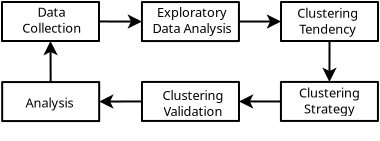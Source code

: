 <?xml version="1.0" encoding="UTF-8"?>
<dia:diagram xmlns:dia="http://www.lysator.liu.se/~alla/dia/">
  <dia:layer name="Segundo Plano" visible="true">
    <dia:object type="Standard - Text" version="1" id="O0">
      <dia:attribute name="obj_pos">
        <dia:point val="18.4,11.8"/>
      </dia:attribute>
      <dia:attribute name="obj_bb">
        <dia:rectangle val="18.4,11.4;18.4,12.6"/>
      </dia:attribute>
      <dia:attribute name="text">
        <dia:composite type="text">
          <dia:attribute name="string">
            <dia:string>##</dia:string>
          </dia:attribute>
          <dia:attribute name="font">
            <dia:font family="sans" style="0" name="Helvetica"/>
          </dia:attribute>
          <dia:attribute name="height">
            <dia:real val="0.8"/>
          </dia:attribute>
          <dia:attribute name="pos">
            <dia:point val="18.4,11.8"/>
          </dia:attribute>
          <dia:attribute name="color">
            <dia:color val="#000000"/>
          </dia:attribute>
          <dia:attribute name="alignment">
            <dia:enum val="1"/>
          </dia:attribute>
        </dia:composite>
      </dia:attribute>
      <dia:attribute name="valign">
        <dia:enum val="3"/>
      </dia:attribute>
    </dia:object>
    <dia:group>
      <dia:object type="Standard - Text" version="1" id="O1">
        <dia:attribute name="obj_pos">
          <dia:point val="16.544,5.787"/>
        </dia:attribute>
        <dia:attribute name="obj_bb">
          <dia:rectangle val="15.1,5.245;17.988,6.985"/>
        </dia:attribute>
        <dia:attribute name="text">
          <dia:composite type="text">
            <dia:attribute name="string">
              <dia:string>#Data
Collection#</dia:string>
            </dia:attribute>
            <dia:attribute name="font">
              <dia:font family="sans" style="0" name="Helvetica"/>
            </dia:attribute>
            <dia:attribute name="height">
              <dia:real val="0.8"/>
            </dia:attribute>
            <dia:attribute name="pos">
              <dia:point val="16.544,5.787"/>
            </dia:attribute>
            <dia:attribute name="color">
              <dia:color val="#000000"/>
            </dia:attribute>
            <dia:attribute name="alignment">
              <dia:enum val="1"/>
            </dia:attribute>
          </dia:composite>
        </dia:attribute>
        <dia:attribute name="valign">
          <dia:enum val="3"/>
        </dia:attribute>
      </dia:object>
      <dia:object type="Standard - Box" version="0" id="O2">
        <dia:attribute name="obj_pos">
          <dia:point val="14.059,5.053"/>
        </dia:attribute>
        <dia:attribute name="obj_bb">
          <dia:rectangle val="14.009,5.003;18.959,7.053"/>
        </dia:attribute>
        <dia:attribute name="elem_corner">
          <dia:point val="14.059,5.053"/>
        </dia:attribute>
        <dia:attribute name="elem_width">
          <dia:real val="4.85"/>
        </dia:attribute>
        <dia:attribute name="elem_height">
          <dia:real val="1.95"/>
        </dia:attribute>
        <dia:attribute name="show_background">
          <dia:boolean val="false"/>
        </dia:attribute>
        <dia:attribute name="corner_radius">
          <dia:real val="1.175e-38"/>
        </dia:attribute>
      </dia:object>
    </dia:group>
    <dia:group>
      <dia:object type="Standard - Text" version="1" id="O3">
        <dia:attribute name="obj_pos">
          <dia:point val="23.556,5.806"/>
        </dia:attribute>
        <dia:attribute name="obj_bb">
          <dia:rectangle val="21.564,5.264;25.549,7.004"/>
        </dia:attribute>
        <dia:attribute name="text">
          <dia:composite type="text">
            <dia:attribute name="string">
              <dia:string>#Exploratory
Data Analysis#</dia:string>
            </dia:attribute>
            <dia:attribute name="font">
              <dia:font family="sans" style="0" name="Helvetica"/>
            </dia:attribute>
            <dia:attribute name="height">
              <dia:real val="0.8"/>
            </dia:attribute>
            <dia:attribute name="pos">
              <dia:point val="23.556,5.806"/>
            </dia:attribute>
            <dia:attribute name="color">
              <dia:color val="#000000"/>
            </dia:attribute>
            <dia:attribute name="alignment">
              <dia:enum val="1"/>
            </dia:attribute>
          </dia:composite>
        </dia:attribute>
        <dia:attribute name="valign">
          <dia:enum val="3"/>
        </dia:attribute>
      </dia:object>
      <dia:object type="Standard - Box" version="0" id="O4">
        <dia:attribute name="obj_pos">
          <dia:point val="21.056,5.056"/>
        </dia:attribute>
        <dia:attribute name="obj_bb">
          <dia:rectangle val="21.006,5.006;25.956,7.056"/>
        </dia:attribute>
        <dia:attribute name="elem_corner">
          <dia:point val="21.056,5.056"/>
        </dia:attribute>
        <dia:attribute name="elem_width">
          <dia:real val="4.85"/>
        </dia:attribute>
        <dia:attribute name="elem_height">
          <dia:real val="1.95"/>
        </dia:attribute>
        <dia:attribute name="show_background">
          <dia:boolean val="false"/>
        </dia:attribute>
        <dia:attribute name="corner_radius">
          <dia:real val="1.175e-38"/>
        </dia:attribute>
      </dia:object>
    </dia:group>
    <dia:group>
      <dia:object type="Standard - Text" version="1" id="O5">
        <dia:attribute name="obj_pos">
          <dia:point val="30.35,5.844"/>
        </dia:attribute>
        <dia:attribute name="obj_bb">
          <dia:rectangle val="28.863,5.301;31.837,7.041"/>
        </dia:attribute>
        <dia:attribute name="text">
          <dia:composite type="text">
            <dia:attribute name="string">
              <dia:string>#Clustering
Tendency#</dia:string>
            </dia:attribute>
            <dia:attribute name="font">
              <dia:font family="sans" style="0" name="Helvetica"/>
            </dia:attribute>
            <dia:attribute name="height">
              <dia:real val="0.8"/>
            </dia:attribute>
            <dia:attribute name="pos">
              <dia:point val="30.35,5.844"/>
            </dia:attribute>
            <dia:attribute name="color">
              <dia:color val="#000000"/>
            </dia:attribute>
            <dia:attribute name="alignment">
              <dia:enum val="1"/>
            </dia:attribute>
          </dia:composite>
        </dia:attribute>
        <dia:attribute name="valign">
          <dia:enum val="3"/>
        </dia:attribute>
      </dia:object>
      <dia:object type="Standard - Box" version="0" id="O6">
        <dia:attribute name="obj_pos">
          <dia:point val="28.01,5.054"/>
        </dia:attribute>
        <dia:attribute name="obj_bb">
          <dia:rectangle val="27.96,5.004;32.91,7.054"/>
        </dia:attribute>
        <dia:attribute name="elem_corner">
          <dia:point val="28.01,5.054"/>
        </dia:attribute>
        <dia:attribute name="elem_width">
          <dia:real val="4.85"/>
        </dia:attribute>
        <dia:attribute name="elem_height">
          <dia:real val="1.95"/>
        </dia:attribute>
        <dia:attribute name="show_background">
          <dia:boolean val="false"/>
        </dia:attribute>
        <dia:attribute name="corner_radius">
          <dia:real val="1.175e-38"/>
        </dia:attribute>
      </dia:object>
    </dia:group>
    <dia:group>
      <dia:object type="Standard - Text" version="1" id="O7">
        <dia:attribute name="obj_pos">
          <dia:point val="16.438,10.325"/>
        </dia:attribute>
        <dia:attribute name="obj_bb">
          <dia:rectangle val="15.234,9.783;17.641,10.723"/>
        </dia:attribute>
        <dia:attribute name="text">
          <dia:composite type="text">
            <dia:attribute name="string">
              <dia:string>#Analysis#</dia:string>
            </dia:attribute>
            <dia:attribute name="font">
              <dia:font family="sans" style="0" name="Helvetica"/>
            </dia:attribute>
            <dia:attribute name="height">
              <dia:real val="0.8"/>
            </dia:attribute>
            <dia:attribute name="pos">
              <dia:point val="16.438,10.325"/>
            </dia:attribute>
            <dia:attribute name="color">
              <dia:color val="#000000"/>
            </dia:attribute>
            <dia:attribute name="alignment">
              <dia:enum val="1"/>
            </dia:attribute>
          </dia:composite>
        </dia:attribute>
        <dia:attribute name="valign">
          <dia:enum val="3"/>
        </dia:attribute>
      </dia:object>
      <dia:object type="Standard - Box" version="0" id="O8">
        <dia:attribute name="obj_pos">
          <dia:point val="14.068,9.055"/>
        </dia:attribute>
        <dia:attribute name="obj_bb">
          <dia:rectangle val="14.018,9.005;18.968,11.055"/>
        </dia:attribute>
        <dia:attribute name="elem_corner">
          <dia:point val="14.068,9.055"/>
        </dia:attribute>
        <dia:attribute name="elem_width">
          <dia:real val="4.85"/>
        </dia:attribute>
        <dia:attribute name="elem_height">
          <dia:real val="1.95"/>
        </dia:attribute>
        <dia:attribute name="show_background">
          <dia:boolean val="false"/>
        </dia:attribute>
        <dia:attribute name="corner_radius">
          <dia:real val="1.175e-38"/>
        </dia:attribute>
      </dia:object>
    </dia:group>
    <dia:group>
      <dia:object type="Standard - Text" version="1" id="O9">
        <dia:attribute name="obj_pos">
          <dia:point val="23.613,9.956"/>
        </dia:attribute>
        <dia:attribute name="obj_bb">
          <dia:rectangle val="22.125,9.414;25.1,11.154"/>
        </dia:attribute>
        <dia:attribute name="text">
          <dia:composite type="text">
            <dia:attribute name="string">
              <dia:string>#Clustering
Validation#</dia:string>
            </dia:attribute>
            <dia:attribute name="font">
              <dia:font family="sans" style="0" name="Helvetica"/>
            </dia:attribute>
            <dia:attribute name="height">
              <dia:real val="0.8"/>
            </dia:attribute>
            <dia:attribute name="pos">
              <dia:point val="23.613,9.956"/>
            </dia:attribute>
            <dia:attribute name="color">
              <dia:color val="#000000"/>
            </dia:attribute>
            <dia:attribute name="alignment">
              <dia:enum val="1"/>
            </dia:attribute>
          </dia:composite>
        </dia:attribute>
        <dia:attribute name="valign">
          <dia:enum val="3"/>
        </dia:attribute>
      </dia:object>
      <dia:object type="Standard - Box" version="0" id="O10">
        <dia:attribute name="obj_pos">
          <dia:point val="21.058,9.051"/>
        </dia:attribute>
        <dia:attribute name="obj_bb">
          <dia:rectangle val="21.008,9.001;25.957,11.051"/>
        </dia:attribute>
        <dia:attribute name="elem_corner">
          <dia:point val="21.058,9.051"/>
        </dia:attribute>
        <dia:attribute name="elem_width">
          <dia:real val="4.85"/>
        </dia:attribute>
        <dia:attribute name="elem_height">
          <dia:real val="1.95"/>
        </dia:attribute>
        <dia:attribute name="show_background">
          <dia:boolean val="false"/>
        </dia:attribute>
        <dia:attribute name="corner_radius">
          <dia:real val="1.175e-38"/>
        </dia:attribute>
      </dia:object>
    </dia:group>
    <dia:group>
      <dia:object type="Standard - Text" version="1" id="O11">
        <dia:attribute name="obj_pos">
          <dia:point val="30.431,9.825"/>
        </dia:attribute>
        <dia:attribute name="obj_bb">
          <dia:rectangle val="28.944,9.283;31.919,11.023"/>
        </dia:attribute>
        <dia:attribute name="text">
          <dia:composite type="text">
            <dia:attribute name="string">
              <dia:string>#Clustering
Strategy#</dia:string>
            </dia:attribute>
            <dia:attribute name="font">
              <dia:font family="sans" style="0" name="Helvetica"/>
            </dia:attribute>
            <dia:attribute name="height">
              <dia:real val="0.8"/>
            </dia:attribute>
            <dia:attribute name="pos">
              <dia:point val="30.431,9.825"/>
            </dia:attribute>
            <dia:attribute name="color">
              <dia:color val="#000000"/>
            </dia:attribute>
            <dia:attribute name="alignment">
              <dia:enum val="1"/>
            </dia:attribute>
          </dia:composite>
        </dia:attribute>
        <dia:attribute name="valign">
          <dia:enum val="3"/>
        </dia:attribute>
      </dia:object>
      <dia:object type="Standard - Box" version="0" id="O12">
        <dia:attribute name="obj_pos">
          <dia:point val="28.006,9.05"/>
        </dia:attribute>
        <dia:attribute name="obj_bb">
          <dia:rectangle val="27.956,9;32.906,11.05"/>
        </dia:attribute>
        <dia:attribute name="elem_corner">
          <dia:point val="28.006,9.05"/>
        </dia:attribute>
        <dia:attribute name="elem_width">
          <dia:real val="4.85"/>
        </dia:attribute>
        <dia:attribute name="elem_height">
          <dia:real val="1.95"/>
        </dia:attribute>
        <dia:attribute name="show_background">
          <dia:boolean val="false"/>
        </dia:attribute>
        <dia:attribute name="corner_radius">
          <dia:real val="1.175e-38"/>
        </dia:attribute>
      </dia:object>
    </dia:group>
    <dia:object type="Standard - Line" version="0" id="O13">
      <dia:attribute name="obj_pos">
        <dia:point val="18.909,6.027"/>
      </dia:attribute>
      <dia:attribute name="obj_bb">
        <dia:rectangle val="18.859,5.531;21.107,6.531"/>
      </dia:attribute>
      <dia:attribute name="conn_endpoints">
        <dia:point val="18.909,6.027"/>
        <dia:point val="21.056,6.031"/>
      </dia:attribute>
      <dia:attribute name="numcp">
        <dia:int val="1"/>
      </dia:attribute>
      <dia:attribute name="end_arrow">
        <dia:enum val="22"/>
      </dia:attribute>
      <dia:attribute name="end_arrow_length">
        <dia:real val="0.5"/>
      </dia:attribute>
      <dia:attribute name="end_arrow_width">
        <dia:real val="0.5"/>
      </dia:attribute>
      <dia:connections>
        <dia:connection handle="0" to="O2" connection="4"/>
        <dia:connection handle="1" to="O4" connection="3"/>
      </dia:connections>
    </dia:object>
    <dia:object type="Standard - Line" version="0" id="O14">
      <dia:attribute name="obj_pos">
        <dia:point val="25.906,6.031"/>
      </dia:attribute>
      <dia:attribute name="obj_bb">
        <dia:rectangle val="25.856,5.529;28.061,6.529"/>
      </dia:attribute>
      <dia:attribute name="conn_endpoints">
        <dia:point val="25.906,6.031"/>
        <dia:point val="28.01,6.029"/>
      </dia:attribute>
      <dia:attribute name="numcp">
        <dia:int val="1"/>
      </dia:attribute>
      <dia:attribute name="end_arrow">
        <dia:enum val="22"/>
      </dia:attribute>
      <dia:attribute name="end_arrow_length">
        <dia:real val="0.5"/>
      </dia:attribute>
      <dia:attribute name="end_arrow_width">
        <dia:real val="0.5"/>
      </dia:attribute>
      <dia:connections>
        <dia:connection handle="0" to="O4" connection="4"/>
        <dia:connection handle="1" to="O6" connection="3"/>
      </dia:connections>
    </dia:object>
    <dia:object type="Standard - Line" version="0" id="O15">
      <dia:attribute name="obj_pos">
        <dia:point val="30.435,7.004"/>
      </dia:attribute>
      <dia:attribute name="obj_bb">
        <dia:rectangle val="29.931,6.954;30.931,9.101"/>
      </dia:attribute>
      <dia:attribute name="conn_endpoints">
        <dia:point val="30.435,7.004"/>
        <dia:point val="30.431,9.05"/>
      </dia:attribute>
      <dia:attribute name="numcp">
        <dia:int val="1"/>
      </dia:attribute>
      <dia:attribute name="end_arrow">
        <dia:enum val="22"/>
      </dia:attribute>
      <dia:attribute name="end_arrow_length">
        <dia:real val="0.5"/>
      </dia:attribute>
      <dia:attribute name="end_arrow_width">
        <dia:real val="0.5"/>
      </dia:attribute>
      <dia:connections>
        <dia:connection handle="0" to="O6" connection="6"/>
        <dia:connection handle="1" to="O12" connection="1"/>
      </dia:connections>
    </dia:object>
    <dia:object type="Standard - Line" version="0" id="O16">
      <dia:attribute name="obj_pos">
        <dia:point val="28.006,10.025"/>
      </dia:attribute>
      <dia:attribute name="obj_bb">
        <dia:rectangle val="25.857,9.526;28.056,10.526"/>
      </dia:attribute>
      <dia:attribute name="conn_endpoints">
        <dia:point val="28.006,10.025"/>
        <dia:point val="25.907,10.026"/>
      </dia:attribute>
      <dia:attribute name="numcp">
        <dia:int val="1"/>
      </dia:attribute>
      <dia:attribute name="end_arrow">
        <dia:enum val="22"/>
      </dia:attribute>
      <dia:attribute name="end_arrow_length">
        <dia:real val="0.5"/>
      </dia:attribute>
      <dia:attribute name="end_arrow_width">
        <dia:real val="0.5"/>
      </dia:attribute>
      <dia:connections>
        <dia:connection handle="0" to="O12" connection="3"/>
        <dia:connection handle="1" to="O10" connection="4"/>
      </dia:connections>
    </dia:object>
    <dia:object type="Standard - Line" version="0" id="O17">
      <dia:attribute name="obj_pos">
        <dia:point val="21.058,10.026"/>
      </dia:attribute>
      <dia:attribute name="obj_bb">
        <dia:rectangle val="18.867,9.53;21.108,10.53"/>
      </dia:attribute>
      <dia:attribute name="conn_endpoints">
        <dia:point val="21.058,10.026"/>
        <dia:point val="18.918,10.03"/>
      </dia:attribute>
      <dia:attribute name="numcp">
        <dia:int val="1"/>
      </dia:attribute>
      <dia:attribute name="end_arrow">
        <dia:enum val="22"/>
      </dia:attribute>
      <dia:attribute name="end_arrow_length">
        <dia:real val="0.5"/>
      </dia:attribute>
      <dia:attribute name="end_arrow_width">
        <dia:real val="0.5"/>
      </dia:attribute>
      <dia:connections>
        <dia:connection handle="0" to="O10" connection="3"/>
        <dia:connection handle="1" to="O8" connection="4"/>
      </dia:connections>
    </dia:object>
    <dia:object type="Standard - Line" version="0" id="O18">
      <dia:attribute name="obj_pos">
        <dia:point val="16.492,9.055"/>
      </dia:attribute>
      <dia:attribute name="obj_bb">
        <dia:rectangle val="15.983,6.95;16.984,9.105"/>
      </dia:attribute>
      <dia:attribute name="conn_endpoints">
        <dia:point val="16.492,9.055"/>
        <dia:point val="16.484,7.003"/>
      </dia:attribute>
      <dia:attribute name="numcp">
        <dia:int val="1"/>
      </dia:attribute>
      <dia:attribute name="end_arrow">
        <dia:enum val="22"/>
      </dia:attribute>
      <dia:attribute name="end_arrow_length">
        <dia:real val="0.5"/>
      </dia:attribute>
      <dia:attribute name="end_arrow_width">
        <dia:real val="0.5"/>
      </dia:attribute>
      <dia:connections>
        <dia:connection handle="0" to="O8" connection="1"/>
        <dia:connection handle="1" to="O2" connection="6"/>
      </dia:connections>
    </dia:object>
  </dia:layer>
</dia:diagram>
